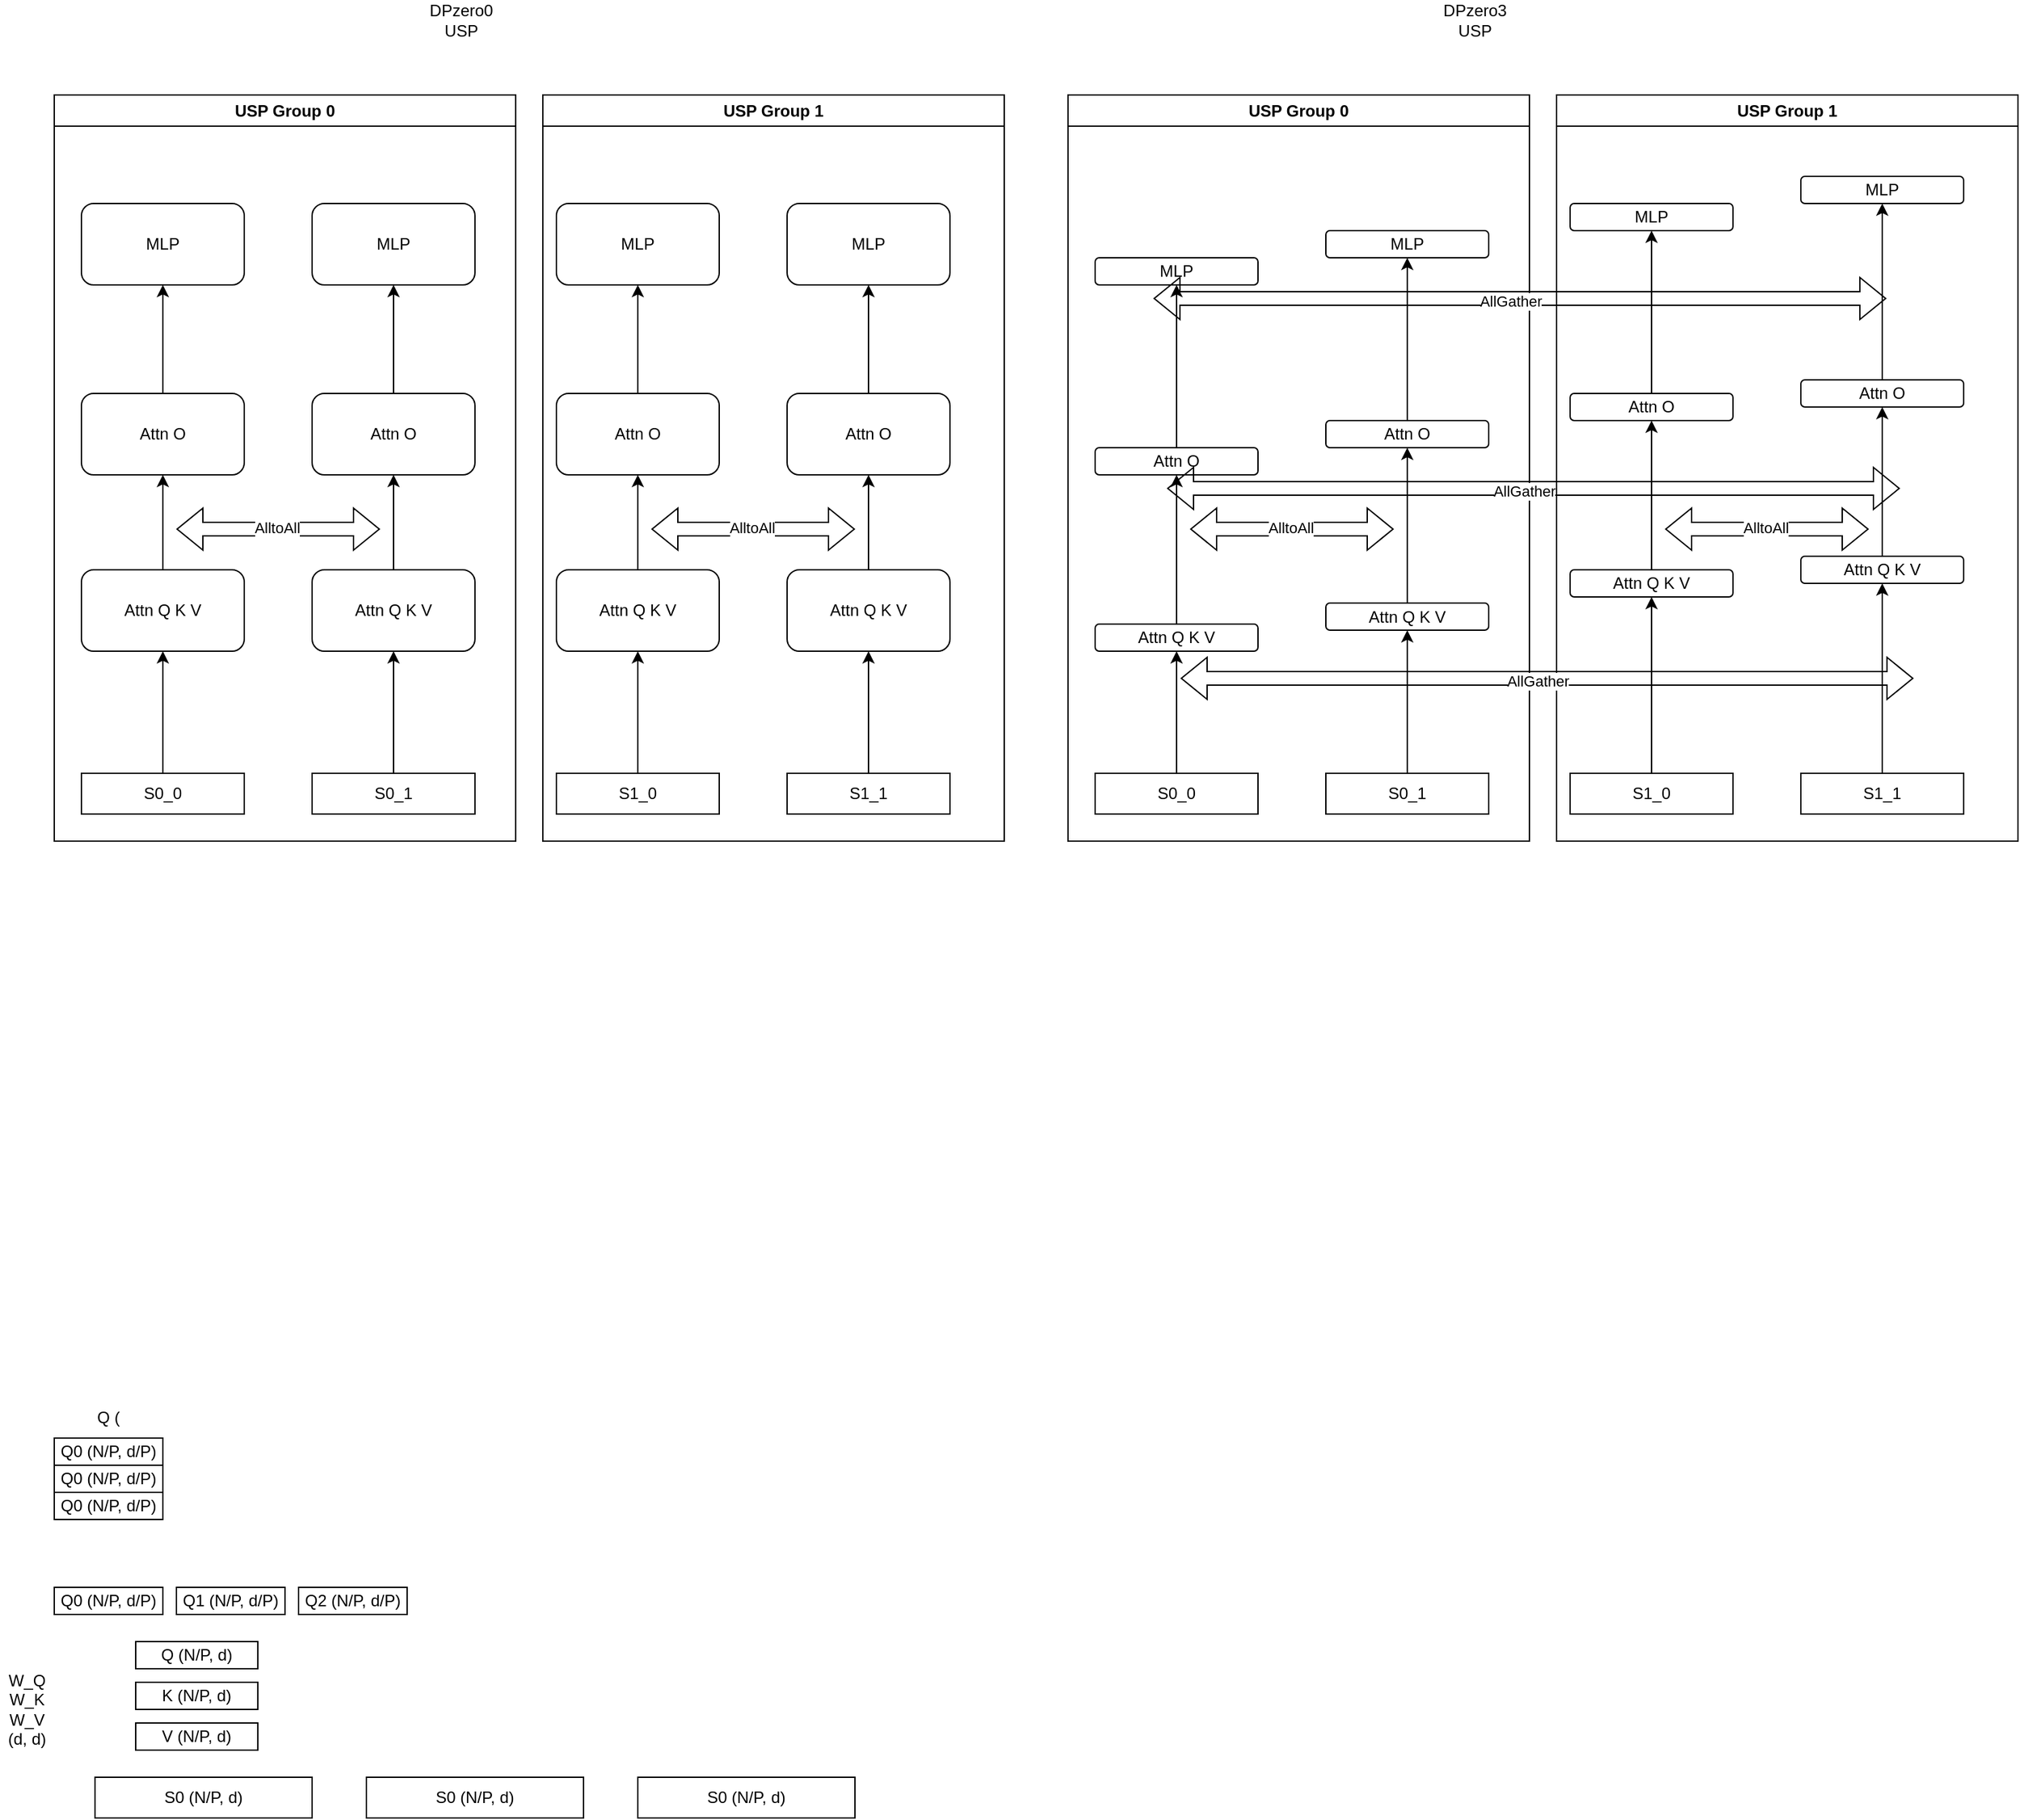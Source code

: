 <mxfile version="26.2.14">
  <diagram name="第 1 页" id="zMmR31qMb3b2CWSOKHbf">
    <mxGraphModel dx="979" dy="639" grid="1" gridSize="10" guides="1" tooltips="1" connect="1" arrows="1" fold="1" page="1" pageScale="1" pageWidth="827" pageHeight="1169" math="0" shadow="0">
      <root>
        <mxCell id="0" />
        <mxCell id="1" parent="0" />
        <mxCell id="YviTpb6_tVdekd0D2BlD-29" style="edgeStyle=orthogonalEdgeStyle;rounded=0;orthogonalLoop=1;jettySize=auto;html=1;entryX=0.5;entryY=1;entryDx=0;entryDy=0;" edge="1" parent="1" source="YviTpb6_tVdekd0D2BlD-1" target="YviTpb6_tVdekd0D2BlD-9">
          <mxGeometry relative="1" as="geometry" />
        </mxCell>
        <mxCell id="YviTpb6_tVdekd0D2BlD-1" value="S0_0" style="rounded=0;whiteSpace=wrap;html=1;" vertex="1" parent="1">
          <mxGeometry x="100" y="690" width="120" height="30" as="geometry" />
        </mxCell>
        <mxCell id="YviTpb6_tVdekd0D2BlD-30" style="edgeStyle=orthogonalEdgeStyle;rounded=0;orthogonalLoop=1;jettySize=auto;html=1;entryX=0.5;entryY=1;entryDx=0;entryDy=0;" edge="1" parent="1" source="YviTpb6_tVdekd0D2BlD-2" target="YviTpb6_tVdekd0D2BlD-10">
          <mxGeometry relative="1" as="geometry" />
        </mxCell>
        <mxCell id="YviTpb6_tVdekd0D2BlD-2" value="S0_1" style="rounded=0;whiteSpace=wrap;html=1;" vertex="1" parent="1">
          <mxGeometry x="270" y="690" width="120" height="30" as="geometry" />
        </mxCell>
        <mxCell id="YviTpb6_tVdekd0D2BlD-31" style="edgeStyle=orthogonalEdgeStyle;rounded=0;orthogonalLoop=1;jettySize=auto;html=1;entryX=0.5;entryY=1;entryDx=0;entryDy=0;" edge="1" parent="1" source="YviTpb6_tVdekd0D2BlD-3" target="YviTpb6_tVdekd0D2BlD-11">
          <mxGeometry relative="1" as="geometry" />
        </mxCell>
        <mxCell id="YviTpb6_tVdekd0D2BlD-3" value="S1_0" style="rounded=0;whiteSpace=wrap;html=1;" vertex="1" parent="1">
          <mxGeometry x="450" y="690" width="120" height="30" as="geometry" />
        </mxCell>
        <mxCell id="YviTpb6_tVdekd0D2BlD-36" style="edgeStyle=orthogonalEdgeStyle;rounded=0;orthogonalLoop=1;jettySize=auto;html=1;entryX=0.5;entryY=1;entryDx=0;entryDy=0;" edge="1" parent="1" source="YviTpb6_tVdekd0D2BlD-4" target="YviTpb6_tVdekd0D2BlD-12">
          <mxGeometry relative="1" as="geometry" />
        </mxCell>
        <mxCell id="YviTpb6_tVdekd0D2BlD-4" value="S1_1" style="rounded=0;whiteSpace=wrap;html=1;" vertex="1" parent="1">
          <mxGeometry x="620" y="690" width="120" height="30" as="geometry" />
        </mxCell>
        <mxCell id="YviTpb6_tVdekd0D2BlD-25" style="edgeStyle=orthogonalEdgeStyle;rounded=0;orthogonalLoop=1;jettySize=auto;html=1;entryX=0.5;entryY=1;entryDx=0;entryDy=0;" edge="1" parent="1" source="YviTpb6_tVdekd0D2BlD-9" target="YviTpb6_tVdekd0D2BlD-17">
          <mxGeometry relative="1" as="geometry" />
        </mxCell>
        <mxCell id="YviTpb6_tVdekd0D2BlD-9" value="Attn Q K V" style="rounded=1;whiteSpace=wrap;html=1;" vertex="1" parent="1">
          <mxGeometry x="100" y="540" width="120" height="60" as="geometry" />
        </mxCell>
        <mxCell id="YviTpb6_tVdekd0D2BlD-28" style="edgeStyle=orthogonalEdgeStyle;rounded=0;orthogonalLoop=1;jettySize=auto;html=1;entryX=0.5;entryY=1;entryDx=0;entryDy=0;" edge="1" parent="1" source="YviTpb6_tVdekd0D2BlD-10" target="YviTpb6_tVdekd0D2BlD-18">
          <mxGeometry relative="1" as="geometry" />
        </mxCell>
        <mxCell id="YviTpb6_tVdekd0D2BlD-10" value="Attn Q K V" style="rounded=1;whiteSpace=wrap;html=1;" vertex="1" parent="1">
          <mxGeometry x="270" y="540" width="120" height="60" as="geometry" />
        </mxCell>
        <mxCell id="YviTpb6_tVdekd0D2BlD-32" style="edgeStyle=orthogonalEdgeStyle;rounded=0;orthogonalLoop=1;jettySize=auto;html=1;entryX=0.5;entryY=1;entryDx=0;entryDy=0;" edge="1" parent="1" source="YviTpb6_tVdekd0D2BlD-11" target="YviTpb6_tVdekd0D2BlD-19">
          <mxGeometry relative="1" as="geometry" />
        </mxCell>
        <mxCell id="YviTpb6_tVdekd0D2BlD-11" value="Attn Q K V" style="rounded=1;whiteSpace=wrap;html=1;" vertex="1" parent="1">
          <mxGeometry x="450" y="540" width="120" height="60" as="geometry" />
        </mxCell>
        <mxCell id="YviTpb6_tVdekd0D2BlD-35" style="edgeStyle=orthogonalEdgeStyle;rounded=0;orthogonalLoop=1;jettySize=auto;html=1;entryX=0.5;entryY=1;entryDx=0;entryDy=0;" edge="1" parent="1" source="YviTpb6_tVdekd0D2BlD-12" target="YviTpb6_tVdekd0D2BlD-20">
          <mxGeometry relative="1" as="geometry" />
        </mxCell>
        <mxCell id="YviTpb6_tVdekd0D2BlD-12" value="Attn Q K V" style="rounded=1;whiteSpace=wrap;html=1;" vertex="1" parent="1">
          <mxGeometry x="620" y="540" width="120" height="60" as="geometry" />
        </mxCell>
        <mxCell id="YviTpb6_tVdekd0D2BlD-13" value="" style="shape=flexArrow;endArrow=classic;startArrow=classic;html=1;rounded=0;" edge="1" parent="1">
          <mxGeometry width="100" height="100" relative="1" as="geometry">
            <mxPoint x="170" y="510" as="sourcePoint" />
            <mxPoint x="320" y="510" as="targetPoint" />
          </mxGeometry>
        </mxCell>
        <mxCell id="YviTpb6_tVdekd0D2BlD-14" value="AlltoAll" style="edgeLabel;html=1;align=center;verticalAlign=middle;resizable=0;points=[];" vertex="1" connectable="0" parent="YviTpb6_tVdekd0D2BlD-13">
          <mxGeometry x="-0.013" y="1" relative="1" as="geometry">
            <mxPoint as="offset" />
          </mxGeometry>
        </mxCell>
        <mxCell id="YviTpb6_tVdekd0D2BlD-15" value="" style="shape=flexArrow;endArrow=classic;startArrow=classic;html=1;rounded=0;" edge="1" parent="1">
          <mxGeometry width="100" height="100" relative="1" as="geometry">
            <mxPoint x="520" y="510" as="sourcePoint" />
            <mxPoint x="670" y="510" as="targetPoint" />
          </mxGeometry>
        </mxCell>
        <mxCell id="YviTpb6_tVdekd0D2BlD-16" value="AlltoAll" style="edgeLabel;html=1;align=center;verticalAlign=middle;resizable=0;points=[];" vertex="1" connectable="0" parent="YviTpb6_tVdekd0D2BlD-15">
          <mxGeometry x="-0.013" y="1" relative="1" as="geometry">
            <mxPoint as="offset" />
          </mxGeometry>
        </mxCell>
        <mxCell id="YviTpb6_tVdekd0D2BlD-26" style="edgeStyle=orthogonalEdgeStyle;rounded=0;orthogonalLoop=1;jettySize=auto;html=1;entryX=0.5;entryY=1;entryDx=0;entryDy=0;" edge="1" parent="1" source="YviTpb6_tVdekd0D2BlD-17" target="YviTpb6_tVdekd0D2BlD-21">
          <mxGeometry relative="1" as="geometry" />
        </mxCell>
        <mxCell id="YviTpb6_tVdekd0D2BlD-17" value="Attn O" style="rounded=1;whiteSpace=wrap;html=1;" vertex="1" parent="1">
          <mxGeometry x="100" y="410" width="120" height="60" as="geometry" />
        </mxCell>
        <mxCell id="YviTpb6_tVdekd0D2BlD-27" style="edgeStyle=orthogonalEdgeStyle;rounded=0;orthogonalLoop=1;jettySize=auto;html=1;entryX=0.5;entryY=1;entryDx=0;entryDy=0;" edge="1" parent="1" source="YviTpb6_tVdekd0D2BlD-18" target="YviTpb6_tVdekd0D2BlD-22">
          <mxGeometry relative="1" as="geometry" />
        </mxCell>
        <mxCell id="YviTpb6_tVdekd0D2BlD-18" value="Attn O" style="rounded=1;whiteSpace=wrap;html=1;" vertex="1" parent="1">
          <mxGeometry x="270" y="410" width="120" height="60" as="geometry" />
        </mxCell>
        <mxCell id="YviTpb6_tVdekd0D2BlD-33" style="edgeStyle=orthogonalEdgeStyle;rounded=0;orthogonalLoop=1;jettySize=auto;html=1;entryX=0.5;entryY=1;entryDx=0;entryDy=0;" edge="1" parent="1" source="YviTpb6_tVdekd0D2BlD-19" target="YviTpb6_tVdekd0D2BlD-23">
          <mxGeometry relative="1" as="geometry" />
        </mxCell>
        <mxCell id="YviTpb6_tVdekd0D2BlD-19" value="Attn O" style="rounded=1;whiteSpace=wrap;html=1;" vertex="1" parent="1">
          <mxGeometry x="450" y="410" width="120" height="60" as="geometry" />
        </mxCell>
        <mxCell id="YviTpb6_tVdekd0D2BlD-34" style="edgeStyle=orthogonalEdgeStyle;rounded=0;orthogonalLoop=1;jettySize=auto;html=1;entryX=0.5;entryY=1;entryDx=0;entryDy=0;" edge="1" parent="1" source="YviTpb6_tVdekd0D2BlD-20" target="YviTpb6_tVdekd0D2BlD-24">
          <mxGeometry relative="1" as="geometry" />
        </mxCell>
        <mxCell id="YviTpb6_tVdekd0D2BlD-20" value="Attn O" style="rounded=1;whiteSpace=wrap;html=1;" vertex="1" parent="1">
          <mxGeometry x="620" y="410" width="120" height="60" as="geometry" />
        </mxCell>
        <mxCell id="YviTpb6_tVdekd0D2BlD-21" value="MLP" style="rounded=1;whiteSpace=wrap;html=1;" vertex="1" parent="1">
          <mxGeometry x="100" y="270" width="120" height="60" as="geometry" />
        </mxCell>
        <mxCell id="YviTpb6_tVdekd0D2BlD-22" value="MLP" style="rounded=1;whiteSpace=wrap;html=1;" vertex="1" parent="1">
          <mxGeometry x="270" y="270" width="120" height="60" as="geometry" />
        </mxCell>
        <mxCell id="YviTpb6_tVdekd0D2BlD-23" value="MLP" style="rounded=1;whiteSpace=wrap;html=1;" vertex="1" parent="1">
          <mxGeometry x="450" y="270" width="120" height="60" as="geometry" />
        </mxCell>
        <mxCell id="YviTpb6_tVdekd0D2BlD-24" value="MLP" style="rounded=1;whiteSpace=wrap;html=1;" vertex="1" parent="1">
          <mxGeometry x="620" y="270" width="120" height="60" as="geometry" />
        </mxCell>
        <mxCell id="YviTpb6_tVdekd0D2BlD-37" value="USP Group 0" style="swimlane;whiteSpace=wrap;html=1;" vertex="1" parent="1">
          <mxGeometry x="80" y="190" width="340" height="550" as="geometry" />
        </mxCell>
        <mxCell id="YviTpb6_tVdekd0D2BlD-38" value="USP Group 1" style="swimlane;whiteSpace=wrap;html=1;startSize=23;" vertex="1" parent="1">
          <mxGeometry x="440" y="190" width="340" height="550" as="geometry" />
        </mxCell>
        <mxCell id="YviTpb6_tVdekd0D2BlD-40" value="DPzero0 USP" style="text;html=1;align=center;verticalAlign=middle;whiteSpace=wrap;rounded=0;" vertex="1" parent="1">
          <mxGeometry x="350" y="120" width="60" height="30" as="geometry" />
        </mxCell>
        <mxCell id="YviTpb6_tVdekd0D2BlD-41" style="edgeStyle=orthogonalEdgeStyle;rounded=0;orthogonalLoop=1;jettySize=auto;html=1;entryX=0.5;entryY=1;entryDx=0;entryDy=0;" edge="1" parent="1" source="YviTpb6_tVdekd0D2BlD-42" target="YviTpb6_tVdekd0D2BlD-50">
          <mxGeometry relative="1" as="geometry" />
        </mxCell>
        <mxCell id="YviTpb6_tVdekd0D2BlD-42" value="S0_0" style="rounded=0;whiteSpace=wrap;html=1;" vertex="1" parent="1">
          <mxGeometry x="847" y="690" width="120" height="30" as="geometry" />
        </mxCell>
        <mxCell id="YviTpb6_tVdekd0D2BlD-43" style="edgeStyle=orthogonalEdgeStyle;rounded=0;orthogonalLoop=1;jettySize=auto;html=1;entryX=0.5;entryY=1;entryDx=0;entryDy=0;" edge="1" parent="1" source="YviTpb6_tVdekd0D2BlD-44" target="YviTpb6_tVdekd0D2BlD-52">
          <mxGeometry relative="1" as="geometry" />
        </mxCell>
        <mxCell id="YviTpb6_tVdekd0D2BlD-44" value="S0_1" style="rounded=0;whiteSpace=wrap;html=1;" vertex="1" parent="1">
          <mxGeometry x="1017" y="690" width="120" height="30" as="geometry" />
        </mxCell>
        <mxCell id="YviTpb6_tVdekd0D2BlD-45" style="edgeStyle=orthogonalEdgeStyle;rounded=0;orthogonalLoop=1;jettySize=auto;html=1;entryX=0.5;entryY=1;entryDx=0;entryDy=0;" edge="1" parent="1" source="YviTpb6_tVdekd0D2BlD-46" target="YviTpb6_tVdekd0D2BlD-54">
          <mxGeometry relative="1" as="geometry" />
        </mxCell>
        <mxCell id="YviTpb6_tVdekd0D2BlD-46" value="S1_0" style="rounded=0;whiteSpace=wrap;html=1;" vertex="1" parent="1">
          <mxGeometry x="1197" y="690" width="120" height="30" as="geometry" />
        </mxCell>
        <mxCell id="YviTpb6_tVdekd0D2BlD-47" style="edgeStyle=orthogonalEdgeStyle;rounded=0;orthogonalLoop=1;jettySize=auto;html=1;entryX=0.5;entryY=1;entryDx=0;entryDy=0;" edge="1" parent="1" source="YviTpb6_tVdekd0D2BlD-48" target="YviTpb6_tVdekd0D2BlD-56">
          <mxGeometry relative="1" as="geometry" />
        </mxCell>
        <mxCell id="YviTpb6_tVdekd0D2BlD-48" value="S1_1" style="rounded=0;whiteSpace=wrap;html=1;" vertex="1" parent="1">
          <mxGeometry x="1367" y="690" width="120" height="30" as="geometry" />
        </mxCell>
        <mxCell id="YviTpb6_tVdekd0D2BlD-49" style="edgeStyle=orthogonalEdgeStyle;rounded=0;orthogonalLoop=1;jettySize=auto;html=1;entryX=0.5;entryY=1;entryDx=0;entryDy=0;" edge="1" parent="1" source="YviTpb6_tVdekd0D2BlD-50" target="YviTpb6_tVdekd0D2BlD-62">
          <mxGeometry relative="1" as="geometry" />
        </mxCell>
        <mxCell id="YviTpb6_tVdekd0D2BlD-50" value="Attn Q K V" style="rounded=1;whiteSpace=wrap;html=1;" vertex="1" parent="1">
          <mxGeometry x="847" y="580" width="120" height="20" as="geometry" />
        </mxCell>
        <mxCell id="YviTpb6_tVdekd0D2BlD-53" style="edgeStyle=orthogonalEdgeStyle;rounded=0;orthogonalLoop=1;jettySize=auto;html=1;entryX=0.5;entryY=1;entryDx=0;entryDy=0;" edge="1" parent="1" source="YviTpb6_tVdekd0D2BlD-54" target="YviTpb6_tVdekd0D2BlD-66">
          <mxGeometry relative="1" as="geometry" />
        </mxCell>
        <mxCell id="YviTpb6_tVdekd0D2BlD-57" value="" style="shape=flexArrow;endArrow=classic;startArrow=classic;html=1;rounded=0;" edge="1" parent="1">
          <mxGeometry width="100" height="100" relative="1" as="geometry">
            <mxPoint x="917" y="510" as="sourcePoint" />
            <mxPoint x="1067" y="510" as="targetPoint" />
          </mxGeometry>
        </mxCell>
        <mxCell id="YviTpb6_tVdekd0D2BlD-58" value="AlltoAll" style="edgeLabel;html=1;align=center;verticalAlign=middle;resizable=0;points=[];" vertex="1" connectable="0" parent="YviTpb6_tVdekd0D2BlD-57">
          <mxGeometry x="-0.013" y="1" relative="1" as="geometry">
            <mxPoint as="offset" />
          </mxGeometry>
        </mxCell>
        <mxCell id="YviTpb6_tVdekd0D2BlD-59" value="" style="shape=flexArrow;endArrow=classic;startArrow=classic;html=1;rounded=0;" edge="1" parent="1">
          <mxGeometry width="100" height="100" relative="1" as="geometry">
            <mxPoint x="1267" y="510" as="sourcePoint" />
            <mxPoint x="1417" y="510" as="targetPoint" />
          </mxGeometry>
        </mxCell>
        <mxCell id="YviTpb6_tVdekd0D2BlD-60" value="AlltoAll" style="edgeLabel;html=1;align=center;verticalAlign=middle;resizable=0;points=[];" vertex="1" connectable="0" parent="YviTpb6_tVdekd0D2BlD-59">
          <mxGeometry x="-0.013" y="1" relative="1" as="geometry">
            <mxPoint as="offset" />
          </mxGeometry>
        </mxCell>
        <mxCell id="YviTpb6_tVdekd0D2BlD-61" style="edgeStyle=orthogonalEdgeStyle;rounded=0;orthogonalLoop=1;jettySize=auto;html=1;entryX=0.5;entryY=1;entryDx=0;entryDy=0;" edge="1" parent="1" source="YviTpb6_tVdekd0D2BlD-62" target="YviTpb6_tVdekd0D2BlD-69">
          <mxGeometry relative="1" as="geometry" />
        </mxCell>
        <mxCell id="YviTpb6_tVdekd0D2BlD-62" value="Attn O" style="rounded=1;whiteSpace=wrap;html=1;" vertex="1" parent="1">
          <mxGeometry x="847" y="450" width="120" height="20" as="geometry" />
        </mxCell>
        <mxCell id="YviTpb6_tVdekd0D2BlD-65" style="edgeStyle=orthogonalEdgeStyle;rounded=0;orthogonalLoop=1;jettySize=auto;html=1;entryX=0.5;entryY=1;entryDx=0;entryDy=0;" edge="1" parent="1" source="YviTpb6_tVdekd0D2BlD-66" target="YviTpb6_tVdekd0D2BlD-71">
          <mxGeometry relative="1" as="geometry" />
        </mxCell>
        <mxCell id="YviTpb6_tVdekd0D2BlD-66" value="Attn O" style="rounded=1;whiteSpace=wrap;html=1;" vertex="1" parent="1">
          <mxGeometry x="1197" y="410" width="120" height="20" as="geometry" />
        </mxCell>
        <mxCell id="YviTpb6_tVdekd0D2BlD-69" value="MLP" style="rounded=1;whiteSpace=wrap;html=1;" vertex="1" parent="1">
          <mxGeometry x="847" y="310" width="120" height="20" as="geometry" />
        </mxCell>
        <mxCell id="YviTpb6_tVdekd0D2BlD-73" value="USP Group 0" style="swimlane;whiteSpace=wrap;html=1;" vertex="1" parent="1">
          <mxGeometry x="827" y="190" width="340" height="550" as="geometry" />
        </mxCell>
        <mxCell id="YviTpb6_tVdekd0D2BlD-64" value="Attn O" style="rounded=1;whiteSpace=wrap;html=1;" vertex="1" parent="YviTpb6_tVdekd0D2BlD-73">
          <mxGeometry x="190" y="240" width="120" height="20" as="geometry" />
        </mxCell>
        <mxCell id="YviTpb6_tVdekd0D2BlD-70" value="MLP" style="rounded=1;whiteSpace=wrap;html=1;" vertex="1" parent="YviTpb6_tVdekd0D2BlD-73">
          <mxGeometry x="190" y="100" width="120" height="20" as="geometry" />
        </mxCell>
        <mxCell id="YviTpb6_tVdekd0D2BlD-63" style="edgeStyle=orthogonalEdgeStyle;rounded=0;orthogonalLoop=1;jettySize=auto;html=1;entryX=0.5;entryY=1;entryDx=0;entryDy=0;" edge="1" parent="YviTpb6_tVdekd0D2BlD-73" source="YviTpb6_tVdekd0D2BlD-64" target="YviTpb6_tVdekd0D2BlD-70">
          <mxGeometry relative="1" as="geometry" />
        </mxCell>
        <mxCell id="YviTpb6_tVdekd0D2BlD-52" value="Attn Q K V" style="rounded=1;whiteSpace=wrap;html=1;" vertex="1" parent="YviTpb6_tVdekd0D2BlD-73">
          <mxGeometry x="190" y="374.5" width="120" height="20" as="geometry" />
        </mxCell>
        <mxCell id="YviTpb6_tVdekd0D2BlD-51" style="edgeStyle=orthogonalEdgeStyle;rounded=0;orthogonalLoop=1;jettySize=auto;html=1;entryX=0.5;entryY=1;entryDx=0;entryDy=0;" edge="1" parent="YviTpb6_tVdekd0D2BlD-73" source="YviTpb6_tVdekd0D2BlD-52" target="YviTpb6_tVdekd0D2BlD-64">
          <mxGeometry relative="1" as="geometry" />
        </mxCell>
        <mxCell id="YviTpb6_tVdekd0D2BlD-74" value="USP Group 1" style="swimlane;whiteSpace=wrap;html=1;startSize=23;" vertex="1" parent="1">
          <mxGeometry x="1187" y="190" width="340" height="550" as="geometry" />
        </mxCell>
        <mxCell id="YviTpb6_tVdekd0D2BlD-68" value="Attn O" style="rounded=1;whiteSpace=wrap;html=1;" vertex="1" parent="YviTpb6_tVdekd0D2BlD-74">
          <mxGeometry x="180" y="210" width="120" height="20" as="geometry" />
        </mxCell>
        <mxCell id="YviTpb6_tVdekd0D2BlD-71" value="MLP" style="rounded=1;whiteSpace=wrap;html=1;" vertex="1" parent="YviTpb6_tVdekd0D2BlD-74">
          <mxGeometry x="10" y="80" width="120" height="20" as="geometry" />
        </mxCell>
        <mxCell id="YviTpb6_tVdekd0D2BlD-72" value="MLP" style="rounded=1;whiteSpace=wrap;html=1;" vertex="1" parent="YviTpb6_tVdekd0D2BlD-74">
          <mxGeometry x="180" y="60" width="120" height="20" as="geometry" />
        </mxCell>
        <mxCell id="YviTpb6_tVdekd0D2BlD-67" style="edgeStyle=orthogonalEdgeStyle;rounded=0;orthogonalLoop=1;jettySize=auto;html=1;entryX=0.5;entryY=1;entryDx=0;entryDy=0;" edge="1" parent="YviTpb6_tVdekd0D2BlD-74" source="YviTpb6_tVdekd0D2BlD-68" target="YviTpb6_tVdekd0D2BlD-72">
          <mxGeometry relative="1" as="geometry" />
        </mxCell>
        <mxCell id="YviTpb6_tVdekd0D2BlD-54" value="Attn Q K V" style="rounded=1;whiteSpace=wrap;html=1;" vertex="1" parent="YviTpb6_tVdekd0D2BlD-74">
          <mxGeometry x="10" y="350" width="120" height="20" as="geometry" />
        </mxCell>
        <mxCell id="YviTpb6_tVdekd0D2BlD-56" value="Attn Q K V" style="rounded=1;whiteSpace=wrap;html=1;" vertex="1" parent="YviTpb6_tVdekd0D2BlD-74">
          <mxGeometry x="180" y="340" width="120" height="20" as="geometry" />
        </mxCell>
        <mxCell id="YviTpb6_tVdekd0D2BlD-55" style="edgeStyle=orthogonalEdgeStyle;rounded=0;orthogonalLoop=1;jettySize=auto;html=1;entryX=0.5;entryY=1;entryDx=0;entryDy=0;" edge="1" parent="YviTpb6_tVdekd0D2BlD-74" source="YviTpb6_tVdekd0D2BlD-56" target="YviTpb6_tVdekd0D2BlD-68">
          <mxGeometry relative="1" as="geometry" />
        </mxCell>
        <mxCell id="YviTpb6_tVdekd0D2BlD-78" value="" style="shape=flexArrow;endArrow=classic;startArrow=classic;html=1;rounded=0;" edge="1" parent="YviTpb6_tVdekd0D2BlD-74">
          <mxGeometry width="100" height="100" relative="1" as="geometry">
            <mxPoint x="-287" y="290" as="sourcePoint" />
            <mxPoint x="253" y="290" as="targetPoint" />
          </mxGeometry>
        </mxCell>
        <mxCell id="YviTpb6_tVdekd0D2BlD-79" value="AllGather" style="edgeLabel;html=1;align=center;verticalAlign=middle;resizable=0;points=[];" vertex="1" connectable="0" parent="YviTpb6_tVdekd0D2BlD-78">
          <mxGeometry x="-0.028" y="-2" relative="1" as="geometry">
            <mxPoint as="offset" />
          </mxGeometry>
        </mxCell>
        <mxCell id="YviTpb6_tVdekd0D2BlD-80" value="" style="shape=flexArrow;endArrow=classic;startArrow=classic;html=1;rounded=0;" edge="1" parent="YviTpb6_tVdekd0D2BlD-74">
          <mxGeometry width="100" height="100" relative="1" as="geometry">
            <mxPoint x="-297" y="150" as="sourcePoint" />
            <mxPoint x="243" y="150" as="targetPoint" />
          </mxGeometry>
        </mxCell>
        <mxCell id="YviTpb6_tVdekd0D2BlD-81" value="AllGather" style="edgeLabel;html=1;align=center;verticalAlign=middle;resizable=0;points=[];" vertex="1" connectable="0" parent="YviTpb6_tVdekd0D2BlD-80">
          <mxGeometry x="-0.028" y="-2" relative="1" as="geometry">
            <mxPoint as="offset" />
          </mxGeometry>
        </mxCell>
        <mxCell id="YviTpb6_tVdekd0D2BlD-76" value="" style="shape=flexArrow;endArrow=classic;startArrow=classic;html=1;rounded=0;" edge="1" parent="YviTpb6_tVdekd0D2BlD-74">
          <mxGeometry width="100" height="100" relative="1" as="geometry">
            <mxPoint x="-277" y="430" as="sourcePoint" />
            <mxPoint x="263" y="430" as="targetPoint" />
          </mxGeometry>
        </mxCell>
        <mxCell id="YviTpb6_tVdekd0D2BlD-77" value="AllGather" style="edgeLabel;html=1;align=center;verticalAlign=middle;resizable=0;points=[];" vertex="1" connectable="0" parent="YviTpb6_tVdekd0D2BlD-76">
          <mxGeometry x="-0.028" y="-2" relative="1" as="geometry">
            <mxPoint as="offset" />
          </mxGeometry>
        </mxCell>
        <mxCell id="YviTpb6_tVdekd0D2BlD-75" value="DPzero3 USP" style="text;html=1;align=center;verticalAlign=middle;whiteSpace=wrap;rounded=0;" vertex="1" parent="1">
          <mxGeometry x="1097" y="120" width="60" height="30" as="geometry" />
        </mxCell>
        <mxCell id="YviTpb6_tVdekd0D2BlD-83" value="S0 (N/P, d)" style="rounded=0;whiteSpace=wrap;html=1;" vertex="1" parent="1">
          <mxGeometry x="110" y="1430" width="160" height="30" as="geometry" />
        </mxCell>
        <mxCell id="YviTpb6_tVdekd0D2BlD-84" value="S0 (N/P, d)" style="rounded=0;whiteSpace=wrap;html=1;" vertex="1" parent="1">
          <mxGeometry x="310" y="1430" width="160" height="30" as="geometry" />
        </mxCell>
        <mxCell id="YviTpb6_tVdekd0D2BlD-85" value="S0 (N/P, d)" style="rounded=0;whiteSpace=wrap;html=1;" vertex="1" parent="1">
          <mxGeometry x="510" y="1430" width="160" height="30" as="geometry" />
        </mxCell>
        <mxCell id="YviTpb6_tVdekd0D2BlD-89" value="W_Q W_K W_V&lt;div&gt;(d, d)&lt;/div&gt;" style="text;html=1;align=center;verticalAlign=middle;whiteSpace=wrap;rounded=0;" vertex="1" parent="1">
          <mxGeometry x="40" y="1350" width="40" height="60" as="geometry" />
        </mxCell>
        <mxCell id="YviTpb6_tVdekd0D2BlD-90" value="Q (N/P, d)" style="rounded=0;whiteSpace=wrap;html=1;" vertex="1" parent="1">
          <mxGeometry x="140" y="1330" width="90" height="20" as="geometry" />
        </mxCell>
        <mxCell id="YviTpb6_tVdekd0D2BlD-91" value="K (N/P, d)" style="rounded=0;whiteSpace=wrap;html=1;" vertex="1" parent="1">
          <mxGeometry x="140" y="1360" width="90" height="20" as="geometry" />
        </mxCell>
        <mxCell id="YviTpb6_tVdekd0D2BlD-92" value="V (N/P, d)" style="rounded=0;whiteSpace=wrap;html=1;" vertex="1" parent="1">
          <mxGeometry x="140" y="1390" width="90" height="20" as="geometry" />
        </mxCell>
        <mxCell id="YviTpb6_tVdekd0D2BlD-93" value="Q0 (N/P, d/P)" style="rounded=0;whiteSpace=wrap;html=1;" vertex="1" parent="1">
          <mxGeometry x="80" y="1290" width="80" height="20" as="geometry" />
        </mxCell>
        <mxCell id="YviTpb6_tVdekd0D2BlD-94" value="Q1 (N/P, d/P)" style="rounded=0;whiteSpace=wrap;html=1;" vertex="1" parent="1">
          <mxGeometry x="170" y="1290" width="80" height="20" as="geometry" />
        </mxCell>
        <mxCell id="YviTpb6_tVdekd0D2BlD-95" value="Q2 (N/P, d/P)" style="rounded=0;whiteSpace=wrap;html=1;" vertex="1" parent="1">
          <mxGeometry x="260" y="1290" width="80" height="20" as="geometry" />
        </mxCell>
        <mxCell id="YviTpb6_tVdekd0D2BlD-96" value="Q0 (N/P, d/P)" style="rounded=0;whiteSpace=wrap;html=1;" vertex="1" parent="1">
          <mxGeometry x="80" y="1180" width="80" height="20" as="geometry" />
        </mxCell>
        <mxCell id="YviTpb6_tVdekd0D2BlD-97" value="Q0 (N/P, d/P)" style="rounded=0;whiteSpace=wrap;html=1;" vertex="1" parent="1">
          <mxGeometry x="80" y="1200" width="80" height="20" as="geometry" />
        </mxCell>
        <mxCell id="YviTpb6_tVdekd0D2BlD-98" value="Q0 (N/P, d/P)" style="rounded=0;whiteSpace=wrap;html=1;" vertex="1" parent="1">
          <mxGeometry x="80" y="1220" width="80" height="20" as="geometry" />
        </mxCell>
        <mxCell id="YviTpb6_tVdekd0D2BlD-99" value="Q (" style="text;html=1;align=center;verticalAlign=middle;whiteSpace=wrap;rounded=0;" vertex="1" parent="1">
          <mxGeometry x="90" y="1150" width="60" height="30" as="geometry" />
        </mxCell>
      </root>
    </mxGraphModel>
  </diagram>
</mxfile>
